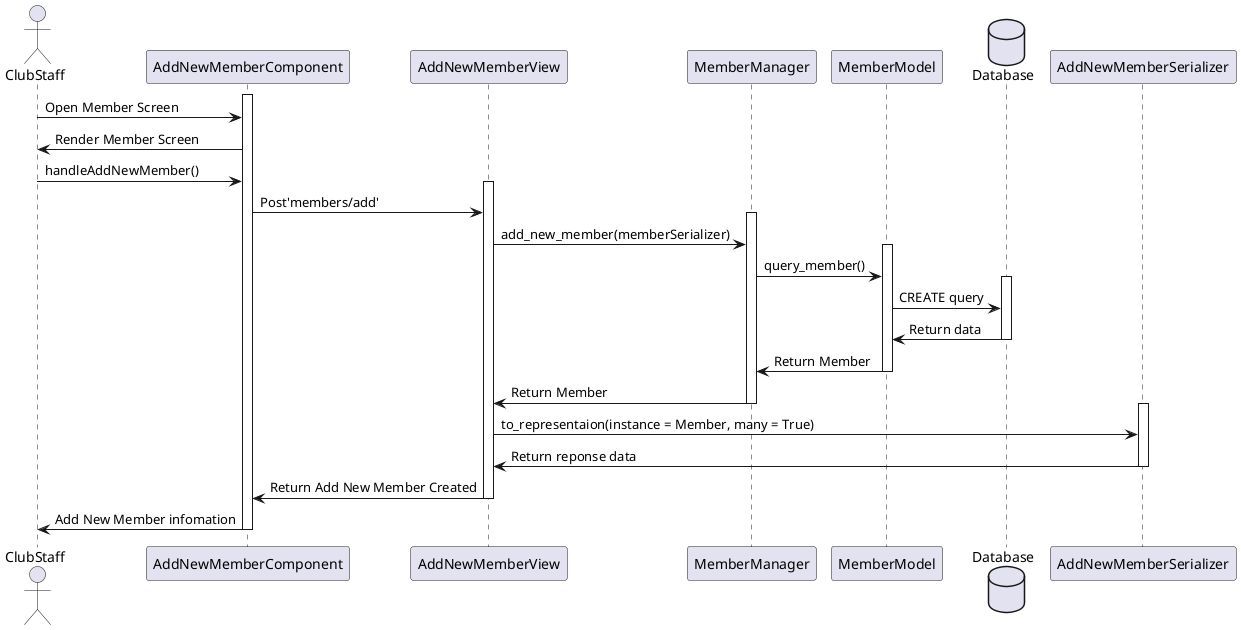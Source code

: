 @startuml
actor ClubStaff
activate AddNewMemberComponent
ClubStaff -> AddNewMemberComponent: Open Member Screen
AddNewMemberComponent -> ClubStaff: Render Member Screen
ClubStaff -> AddNewMemberComponent: handleAddNewMember()
activate AddNewMemberView
AddNewMemberComponent -> AddNewMemberView:Post'members/add'
activate MemberManager
AddNewMemberView -> MemberManager: add_new_member(memberSerializer)
activate MemberModel
MemberManager -> MemberModel: query_member()
database Database
activate Database
MemberModel -> Database: CREATE query
Database -> MemberModel: Return data
deactivate Database
MemberModel -> MemberManager: Return Member
deactivate MemberModel
MemberManager -> AddNewMemberView: Return Member
deactivate MemberManager
activate AddNewMemberSerializer
AddNewMemberView -> AddNewMemberSerializer: to_representaion(instance = Member, many = True)
AddNewMemberSerializer -> AddNewMemberView: Return reponse data
deactivate AddNewMemberSerializer
AddNewMemberView -> AddNewMemberComponent: Return Add New Member Created
deactivate AddNewMemberView
AddNewMemberComponent -> ClubStaff: Add New Member infomation
deactivate AddNewMemberComponent
@enduml
